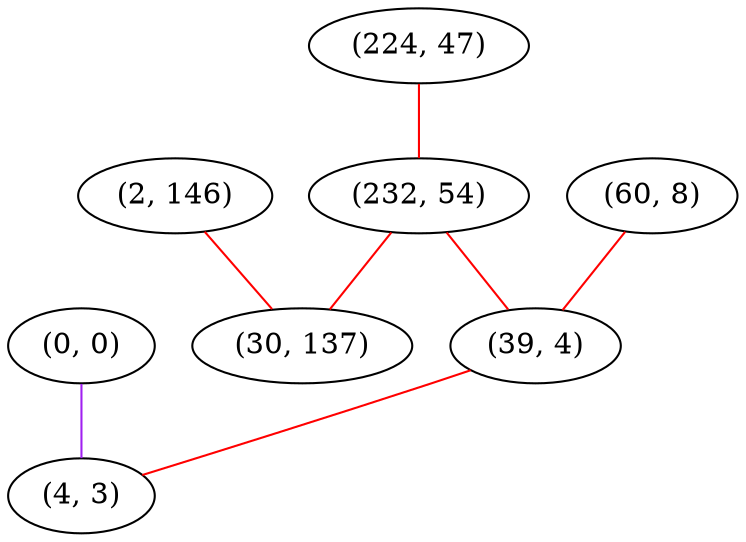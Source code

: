 graph "" {
"(0, 0)";
"(224, 47)";
"(2, 146)";
"(232, 54)";
"(30, 137)";
"(60, 8)";
"(39, 4)";
"(4, 3)";
"(0, 0)" -- "(4, 3)"  [color=purple, key=0, weight=4];
"(224, 47)" -- "(232, 54)"  [color=red, key=0, weight=1];
"(2, 146)" -- "(30, 137)"  [color=red, key=0, weight=1];
"(232, 54)" -- "(39, 4)"  [color=red, key=0, weight=1];
"(232, 54)" -- "(30, 137)"  [color=red, key=0, weight=1];
"(60, 8)" -- "(39, 4)"  [color=red, key=0, weight=1];
"(39, 4)" -- "(4, 3)"  [color=red, key=0, weight=1];
}
